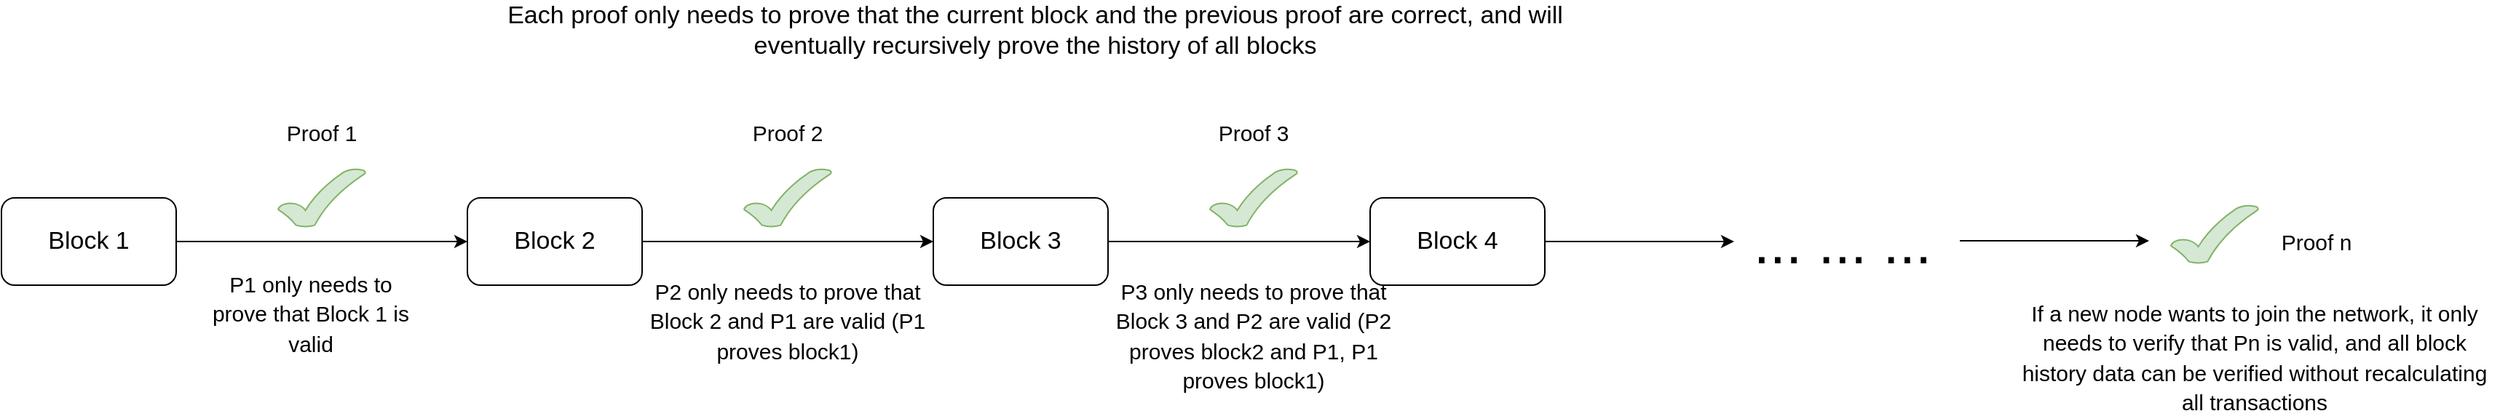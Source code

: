 <mxfile version="20.0.1" type="github">
  <diagram id="qs12lx_DpQLUk4oAbed0" name="Page-1">
    <mxGraphModel dx="2276" dy="794" grid="1" gridSize="10" guides="1" tooltips="1" connect="1" arrows="1" fold="1" page="1" pageScale="1" pageWidth="850" pageHeight="1100" math="0" shadow="0">
      <root>
        <mxCell id="0" />
        <mxCell id="1" parent="0" />
        <mxCell id="uLEEBEtIoVZ8iIxkg-S8-10" value="" style="edgeStyle=orthogonalEdgeStyle;rounded=0;orthogonalLoop=1;jettySize=auto;html=1;fontSize=17;" parent="1" source="uLEEBEtIoVZ8iIxkg-S8-1" target="uLEEBEtIoVZ8iIxkg-S8-9" edge="1">
          <mxGeometry relative="1" as="geometry" />
        </mxCell>
        <mxCell id="uLEEBEtIoVZ8iIxkg-S8-1" value="&lt;font style=&quot;font-size: 17px;&quot;&gt;Block 1&lt;/font&gt;" style="rounded=1;whiteSpace=wrap;html=1;" parent="1" vertex="1">
          <mxGeometry x="-70" y="290" width="120" height="60" as="geometry" />
        </mxCell>
        <mxCell id="uLEEBEtIoVZ8iIxkg-S8-12" value="" style="edgeStyle=orthogonalEdgeStyle;rounded=0;orthogonalLoop=1;jettySize=auto;html=1;fontSize=17;" parent="1" source="uLEEBEtIoVZ8iIxkg-S8-9" target="uLEEBEtIoVZ8iIxkg-S8-11" edge="1">
          <mxGeometry relative="1" as="geometry" />
        </mxCell>
        <mxCell id="uLEEBEtIoVZ8iIxkg-S8-9" value="&lt;font style=&quot;font-size: 17px;&quot;&gt;Block 2&lt;/font&gt;" style="whiteSpace=wrap;html=1;rounded=1;" parent="1" vertex="1">
          <mxGeometry x="250" y="290" width="120" height="60" as="geometry" />
        </mxCell>
        <mxCell id="uLEEBEtIoVZ8iIxkg-S8-14" value="" style="edgeStyle=orthogonalEdgeStyle;rounded=0;orthogonalLoop=1;jettySize=auto;html=1;fontSize=17;" parent="1" source="uLEEBEtIoVZ8iIxkg-S8-11" target="uLEEBEtIoVZ8iIxkg-S8-13" edge="1">
          <mxGeometry relative="1" as="geometry" />
        </mxCell>
        <mxCell id="uLEEBEtIoVZ8iIxkg-S8-11" value="&lt;font style=&quot;font-size: 17px;&quot;&gt;Block 3&lt;/font&gt;" style="whiteSpace=wrap;html=1;rounded=1;" parent="1" vertex="1">
          <mxGeometry x="570" y="290" width="120" height="60" as="geometry" />
        </mxCell>
        <mxCell id="uLEEBEtIoVZ8iIxkg-S8-13" value="&lt;font style=&quot;font-size: 17px;&quot;&gt;Block 4&lt;/font&gt;" style="whiteSpace=wrap;html=1;rounded=1;" parent="1" vertex="1">
          <mxGeometry x="870" y="290" width="120" height="60" as="geometry" />
        </mxCell>
        <mxCell id="uLEEBEtIoVZ8iIxkg-S8-15" value="" style="verticalLabelPosition=bottom;verticalAlign=top;html=1;shape=mxgraph.basic.tick;fontSize=17;fillColor=#d5e8d4;strokeColor=#82b366;" parent="1" vertex="1">
          <mxGeometry x="440" y="270" width="60" height="40" as="geometry" />
        </mxCell>
        <mxCell id="uLEEBEtIoVZ8iIxkg-S8-16" value="" style="verticalLabelPosition=bottom;verticalAlign=top;html=1;shape=mxgraph.basic.tick;fontSize=17;fillColor=#d5e8d4;strokeColor=#82b366;" parent="1" vertex="1">
          <mxGeometry x="120" y="270" width="60" height="40" as="geometry" />
        </mxCell>
        <mxCell id="uLEEBEtIoVZ8iIxkg-S8-17" value="" style="verticalLabelPosition=bottom;verticalAlign=top;html=1;shape=mxgraph.basic.tick;fontSize=17;fillColor=#d5e8d4;strokeColor=#82b366;" parent="1" vertex="1">
          <mxGeometry x="760" y="270" width="60" height="40" as="geometry" />
        </mxCell>
        <mxCell id="uLEEBEtIoVZ8iIxkg-S8-18" value="&lt;font style=&quot;font-size: 15px;&quot;&gt;P1 only needs to prove that Block 1 is valid&lt;/font&gt;" style="text;html=1;strokeColor=none;fillColor=none;align=center;verticalAlign=middle;whiteSpace=wrap;rounded=0;fontSize=17;" parent="1" vertex="1">
          <mxGeometry x="70" y="340" width="145" height="60" as="geometry" />
        </mxCell>
        <mxCell id="uLEEBEtIoVZ8iIxkg-S8-22" value="&lt;font style=&quot;font-size: 15px;&quot;&gt;P2 only needs to prove that Block 2 and P1 are valid (P1 proves block1)&lt;/font&gt;" style="text;html=1;strokeColor=none;fillColor=none;align=center;verticalAlign=middle;whiteSpace=wrap;rounded=0;fontSize=17;" parent="1" vertex="1">
          <mxGeometry x="365" y="340" width="210" height="70" as="geometry" />
        </mxCell>
        <mxCell id="uLEEBEtIoVZ8iIxkg-S8-23" value="&lt;font style=&quot;font-size: 15px;&quot;&gt;P3 only needs to prove that Block 3 and P2 are valid (P2 proves block2 and P1, P1 proves block1)&lt;/font&gt;" style="text;html=1;strokeColor=none;fillColor=none;align=center;verticalAlign=middle;whiteSpace=wrap;rounded=0;fontSize=17;" parent="1" vertex="1">
          <mxGeometry x="685" y="350" width="210" height="70" as="geometry" />
        </mxCell>
        <mxCell id="uLEEBEtIoVZ8iIxkg-S8-25" value="&lt;font style=&quot;font-size: 17px;&quot;&gt;Each proof only needs to prove that the current block and the previous proof are correct, and will eventually recursively prove the history of all blocks&lt;/font&gt;" style="text;html=1;strokeColor=none;fillColor=none;align=center;verticalAlign=middle;whiteSpace=wrap;rounded=0;fontSize=15;" parent="1" vertex="1">
          <mxGeometry x="270" y="170" width="740" height="10" as="geometry" />
        </mxCell>
        <mxCell id="xW1fcQRKckjyAeWyiZDB-1" value="" style="endArrow=classic;html=1;rounded=0;" parent="1" edge="1">
          <mxGeometry width="50" height="50" relative="1" as="geometry">
            <mxPoint x="990" y="320" as="sourcePoint" />
            <mxPoint x="1120" y="320" as="targetPoint" />
          </mxGeometry>
        </mxCell>
        <mxCell id="xW1fcQRKckjyAeWyiZDB-3" value="" style="verticalLabelPosition=bottom;verticalAlign=top;html=1;shape=mxgraph.basic.tick;fontSize=17;fillColor=#d5e8d4;strokeColor=#82b366;" parent="1" vertex="1">
          <mxGeometry x="1420" y="295" width="60" height="40" as="geometry" />
        </mxCell>
        <mxCell id="xW1fcQRKckjyAeWyiZDB-4" value="&lt;span style=&quot;font-size: 15px;&quot;&gt;If a new node wants to join the network, it only needs to verify that Pn is valid, and all block history data can be verified without recalculating all transactions&lt;/span&gt;" style="text;html=1;strokeColor=none;fillColor=none;align=center;verticalAlign=middle;whiteSpace=wrap;rounded=0;fontSize=17;" parent="1" vertex="1">
          <mxGeometry x="1310" y="360" width="335" height="80" as="geometry" />
        </mxCell>
        <mxCell id="xW1fcQRKckjyAeWyiZDB-5" value="&lt;font style=&quot;font-size: 15px;&quot;&gt;Proof 1&lt;/font&gt;" style="text;html=1;strokeColor=none;fillColor=none;align=center;verticalAlign=middle;whiteSpace=wrap;rounded=0;" parent="1" vertex="1">
          <mxGeometry x="120" y="230" width="60" height="30" as="geometry" />
        </mxCell>
        <mxCell id="xW1fcQRKckjyAeWyiZDB-6" value="&lt;font style=&quot;font-size: 15px;&quot;&gt;Proof 2&lt;/font&gt;" style="text;html=1;strokeColor=none;fillColor=none;align=center;verticalAlign=middle;whiteSpace=wrap;rounded=0;" parent="1" vertex="1">
          <mxGeometry x="440" y="230" width="60" height="30" as="geometry" />
        </mxCell>
        <mxCell id="xW1fcQRKckjyAeWyiZDB-7" value="&lt;font style=&quot;font-size: 15px;&quot;&gt;Proof 3&lt;/font&gt;" style="text;html=1;strokeColor=none;fillColor=none;align=center;verticalAlign=middle;whiteSpace=wrap;rounded=0;" parent="1" vertex="1">
          <mxGeometry x="760" y="230" width="60" height="30" as="geometry" />
        </mxCell>
        <mxCell id="xW1fcQRKckjyAeWyiZDB-8" value="&lt;font style=&quot;font-size: 15px;&quot;&gt;Proof n&lt;/font&gt;" style="text;html=1;strokeColor=none;fillColor=none;align=center;verticalAlign=middle;whiteSpace=wrap;rounded=0;" parent="1" vertex="1">
          <mxGeometry x="1490" y="305" width="60" height="30" as="geometry" />
        </mxCell>
        <mxCell id="JALcDIKcqHU1uN_m3FYM-2" value="" style="endArrow=classic;html=1;rounded=0;" edge="1" parent="1">
          <mxGeometry width="50" height="50" relative="1" as="geometry">
            <mxPoint x="1275" y="319.5" as="sourcePoint" />
            <mxPoint x="1405" y="319.5" as="targetPoint" />
          </mxGeometry>
        </mxCell>
        <mxCell id="JALcDIKcqHU1uN_m3FYM-3" value="&lt;font style=&quot;font-size: 40px;&quot;&gt;... ... ...&amp;nbsp;&lt;/font&gt;" style="text;html=1;strokeColor=none;fillColor=none;align=center;verticalAlign=middle;whiteSpace=wrap;rounded=0;fontSize=16;" vertex="1" parent="1">
          <mxGeometry x="1130" y="305" width="140" height="30" as="geometry" />
        </mxCell>
      </root>
    </mxGraphModel>
  </diagram>
</mxfile>
